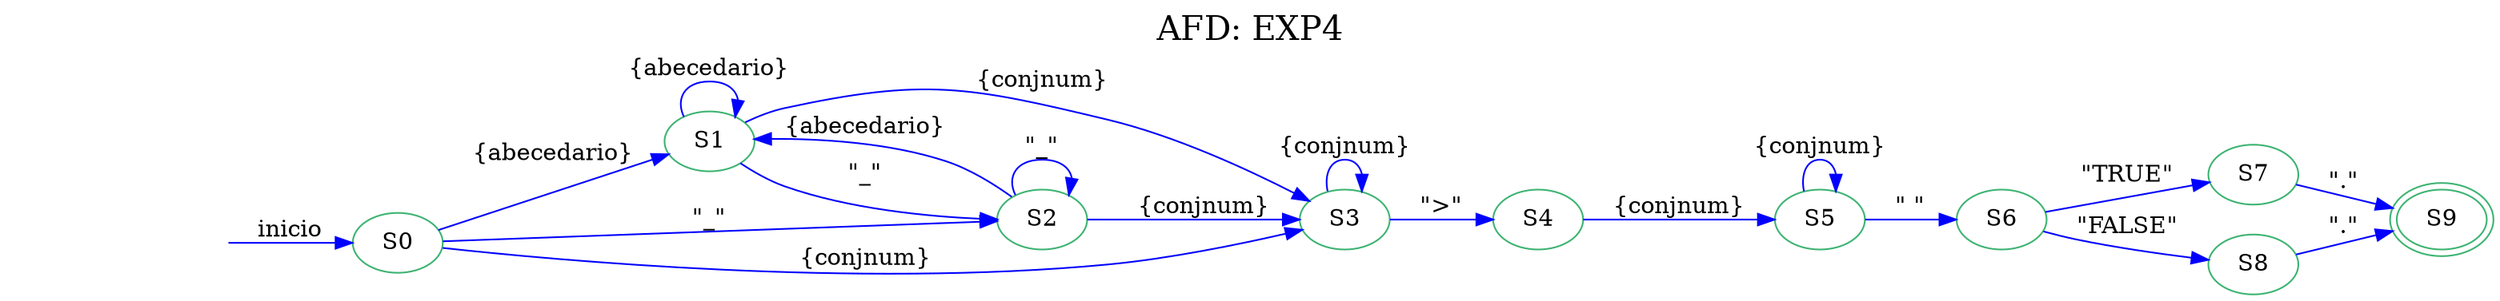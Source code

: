digraph AFD { 
graph [label="AFD: EXP4", labelloc=t, fontsize=20];
rankdir=LR;
edge [color=blue];
node [color = mediumseagreen];
"S0"[ label=S0 ]
"S1"[ label=S1 ]
"S2"[ label=S2 ]
"S3"[ label=S3 ]
"S4"[ label=S4 ]
"S5"[ label=S5 ]
"S6"[ label=S6 ]
"S7"[ label=S7 ]
"S8"[ label=S8 ]
"S9"[ label=S9 ]
"S9"[peripheries=2]secret_node [style=invis]; 
 secret_node->"S0"[label = "inicio"]; 
"S0"->"S1"[label="{abecedario}" ];
"S0"->"S2"[label="\"_\"" ];
"S0"->"S3"[label="{conjnum}" ];
"S1"->"S1"[label="{abecedario}" ];
"S1"->"S2"[label="\"_\"" ];
"S1"->"S3"[label="{conjnum}" ];
"S2"->"S1"[label="{abecedario}" ];
"S2"->"S2"[label="\"_\"" ];
"S2"->"S3"[label="{conjnum}" ];
"S3"->"S3"[label="{conjnum}" ];
"S3"->"S4"[label="\">\"" ];
"S4"->"S5"[label="{conjnum}" ];
"S5"->"S5"[label="{conjnum}" ];
"S5"->"S6"[label="\" \"" ];
"S6"->"S7"[label="\"TRUE\"" ];
"S6"->"S8"[label="\"FALSE\"" ];
"S7"->"S9"[label="\".\"" ];
"S8"->"S9"[label="\".\"" ];

}